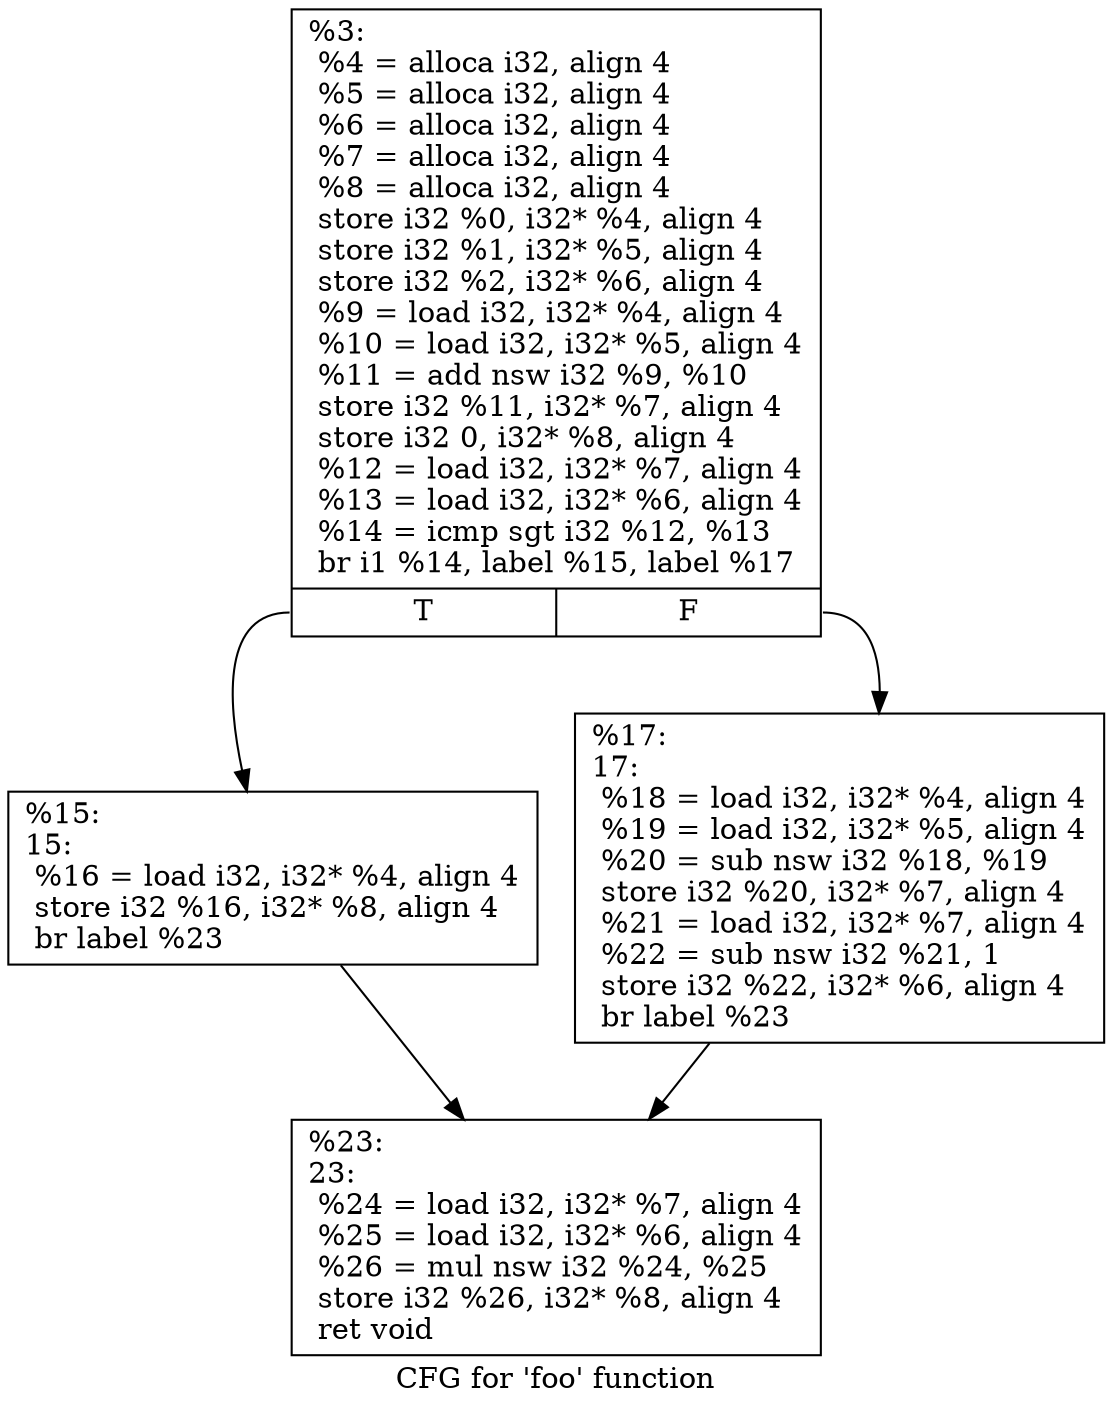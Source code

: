 digraph "CFG for 'foo' function" {
	label="CFG for 'foo' function";

	Node0x1b6e4d0 [shape=record,label="{%3:\l  %4 = alloca i32, align 4\l  %5 = alloca i32, align 4\l  %6 = alloca i32, align 4\l  %7 = alloca i32, align 4\l  %8 = alloca i32, align 4\l  store i32 %0, i32* %4, align 4\l  store i32 %1, i32* %5, align 4\l  store i32 %2, i32* %6, align 4\l  %9 = load i32, i32* %4, align 4\l  %10 = load i32, i32* %5, align 4\l  %11 = add nsw i32 %9, %10\l  store i32 %11, i32* %7, align 4\l  store i32 0, i32* %8, align 4\l  %12 = load i32, i32* %7, align 4\l  %13 = load i32, i32* %6, align 4\l  %14 = icmp sgt i32 %12, %13\l  br i1 %14, label %15, label %17\l|{<s0>T|<s1>F}}"];
	Node0x1b6e4d0:s0 -> Node0x1b6ec00;
	Node0x1b6e4d0:s1 -> Node0x1b6f2b0;
	Node0x1b6ec00 [shape=record,label="{%15:\l15:                                               \l  %16 = load i32, i32* %4, align 4\l  store i32 %16, i32* %8, align 4\l  br label %23\l}"];
	Node0x1b6ec00 -> Node0x1b6f420;
	Node0x1b6f2b0 [shape=record,label="{%17:\l17:                                               \l  %18 = load i32, i32* %4, align 4\l  %19 = load i32, i32* %5, align 4\l  %20 = sub nsw i32 %18, %19\l  store i32 %20, i32* %7, align 4\l  %21 = load i32, i32* %7, align 4\l  %22 = sub nsw i32 %21, 1\l  store i32 %22, i32* %6, align 4\l  br label %23\l}"];
	Node0x1b6f2b0 -> Node0x1b6f420;
	Node0x1b6f420 [shape=record,label="{%23:\l23:                                               \l  %24 = load i32, i32* %7, align 4\l  %25 = load i32, i32* %6, align 4\l  %26 = mul nsw i32 %24, %25\l  store i32 %26, i32* %8, align 4\l  ret void\l}"];
}
